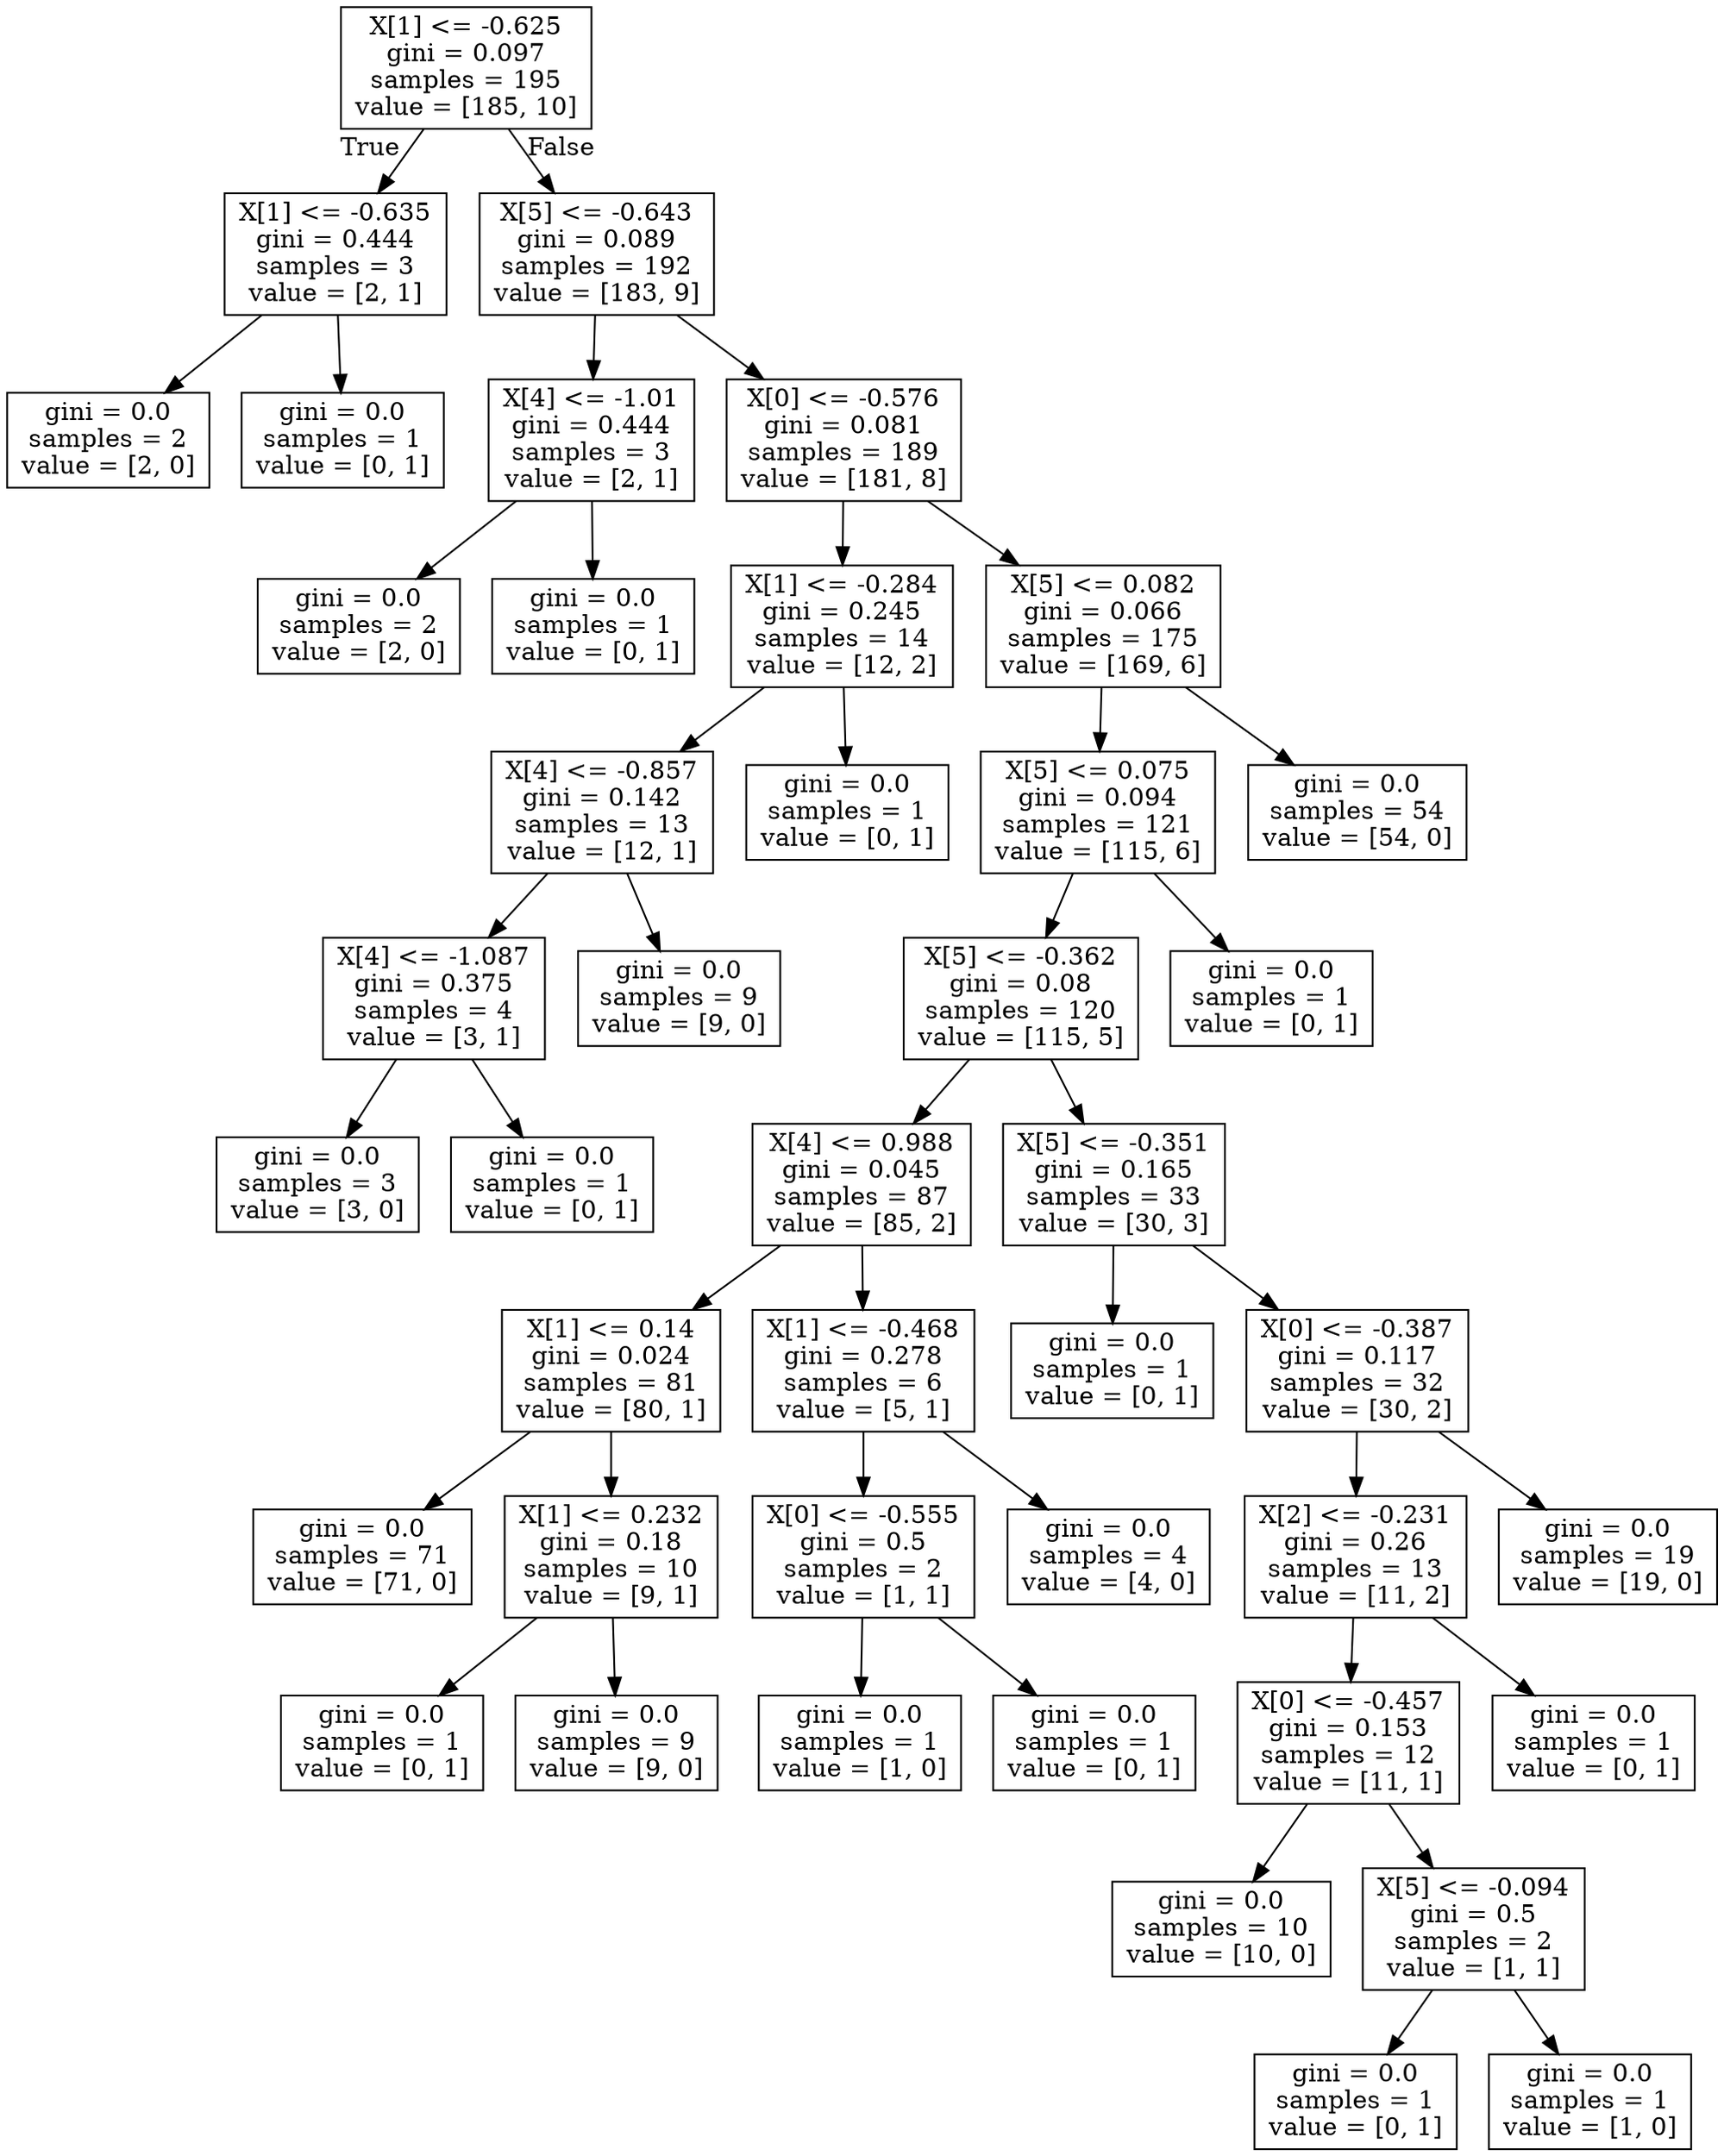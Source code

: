 digraph Tree {
node [shape=box] ;
0 [label="X[1] <= -0.625\ngini = 0.097\nsamples = 195\nvalue = [185, 10]"] ;
1 [label="X[1] <= -0.635\ngini = 0.444\nsamples = 3\nvalue = [2, 1]"] ;
0 -> 1 [labeldistance=2.5, labelangle=45, headlabel="True"] ;
2 [label="gini = 0.0\nsamples = 2\nvalue = [2, 0]"] ;
1 -> 2 ;
3 [label="gini = 0.0\nsamples = 1\nvalue = [0, 1]"] ;
1 -> 3 ;
4 [label="X[5] <= -0.643\ngini = 0.089\nsamples = 192\nvalue = [183, 9]"] ;
0 -> 4 [labeldistance=2.5, labelangle=-45, headlabel="False"] ;
5 [label="X[4] <= -1.01\ngini = 0.444\nsamples = 3\nvalue = [2, 1]"] ;
4 -> 5 ;
6 [label="gini = 0.0\nsamples = 2\nvalue = [2, 0]"] ;
5 -> 6 ;
7 [label="gini = 0.0\nsamples = 1\nvalue = [0, 1]"] ;
5 -> 7 ;
8 [label="X[0] <= -0.576\ngini = 0.081\nsamples = 189\nvalue = [181, 8]"] ;
4 -> 8 ;
9 [label="X[1] <= -0.284\ngini = 0.245\nsamples = 14\nvalue = [12, 2]"] ;
8 -> 9 ;
10 [label="X[4] <= -0.857\ngini = 0.142\nsamples = 13\nvalue = [12, 1]"] ;
9 -> 10 ;
11 [label="X[4] <= -1.087\ngini = 0.375\nsamples = 4\nvalue = [3, 1]"] ;
10 -> 11 ;
12 [label="gini = 0.0\nsamples = 3\nvalue = [3, 0]"] ;
11 -> 12 ;
13 [label="gini = 0.0\nsamples = 1\nvalue = [0, 1]"] ;
11 -> 13 ;
14 [label="gini = 0.0\nsamples = 9\nvalue = [9, 0]"] ;
10 -> 14 ;
15 [label="gini = 0.0\nsamples = 1\nvalue = [0, 1]"] ;
9 -> 15 ;
16 [label="X[5] <= 0.082\ngini = 0.066\nsamples = 175\nvalue = [169, 6]"] ;
8 -> 16 ;
17 [label="X[5] <= 0.075\ngini = 0.094\nsamples = 121\nvalue = [115, 6]"] ;
16 -> 17 ;
18 [label="X[5] <= -0.362\ngini = 0.08\nsamples = 120\nvalue = [115, 5]"] ;
17 -> 18 ;
19 [label="X[4] <= 0.988\ngini = 0.045\nsamples = 87\nvalue = [85, 2]"] ;
18 -> 19 ;
20 [label="X[1] <= 0.14\ngini = 0.024\nsamples = 81\nvalue = [80, 1]"] ;
19 -> 20 ;
21 [label="gini = 0.0\nsamples = 71\nvalue = [71, 0]"] ;
20 -> 21 ;
22 [label="X[1] <= 0.232\ngini = 0.18\nsamples = 10\nvalue = [9, 1]"] ;
20 -> 22 ;
23 [label="gini = 0.0\nsamples = 1\nvalue = [0, 1]"] ;
22 -> 23 ;
24 [label="gini = 0.0\nsamples = 9\nvalue = [9, 0]"] ;
22 -> 24 ;
25 [label="X[1] <= -0.468\ngini = 0.278\nsamples = 6\nvalue = [5, 1]"] ;
19 -> 25 ;
26 [label="X[0] <= -0.555\ngini = 0.5\nsamples = 2\nvalue = [1, 1]"] ;
25 -> 26 ;
27 [label="gini = 0.0\nsamples = 1\nvalue = [1, 0]"] ;
26 -> 27 ;
28 [label="gini = 0.0\nsamples = 1\nvalue = [0, 1]"] ;
26 -> 28 ;
29 [label="gini = 0.0\nsamples = 4\nvalue = [4, 0]"] ;
25 -> 29 ;
30 [label="X[5] <= -0.351\ngini = 0.165\nsamples = 33\nvalue = [30, 3]"] ;
18 -> 30 ;
31 [label="gini = 0.0\nsamples = 1\nvalue = [0, 1]"] ;
30 -> 31 ;
32 [label="X[0] <= -0.387\ngini = 0.117\nsamples = 32\nvalue = [30, 2]"] ;
30 -> 32 ;
33 [label="X[2] <= -0.231\ngini = 0.26\nsamples = 13\nvalue = [11, 2]"] ;
32 -> 33 ;
34 [label="X[0] <= -0.457\ngini = 0.153\nsamples = 12\nvalue = [11, 1]"] ;
33 -> 34 ;
35 [label="gini = 0.0\nsamples = 10\nvalue = [10, 0]"] ;
34 -> 35 ;
36 [label="X[5] <= -0.094\ngini = 0.5\nsamples = 2\nvalue = [1, 1]"] ;
34 -> 36 ;
37 [label="gini = 0.0\nsamples = 1\nvalue = [0, 1]"] ;
36 -> 37 ;
38 [label="gini = 0.0\nsamples = 1\nvalue = [1, 0]"] ;
36 -> 38 ;
39 [label="gini = 0.0\nsamples = 1\nvalue = [0, 1]"] ;
33 -> 39 ;
40 [label="gini = 0.0\nsamples = 19\nvalue = [19, 0]"] ;
32 -> 40 ;
41 [label="gini = 0.0\nsamples = 1\nvalue = [0, 1]"] ;
17 -> 41 ;
42 [label="gini = 0.0\nsamples = 54\nvalue = [54, 0]"] ;
16 -> 42 ;
}